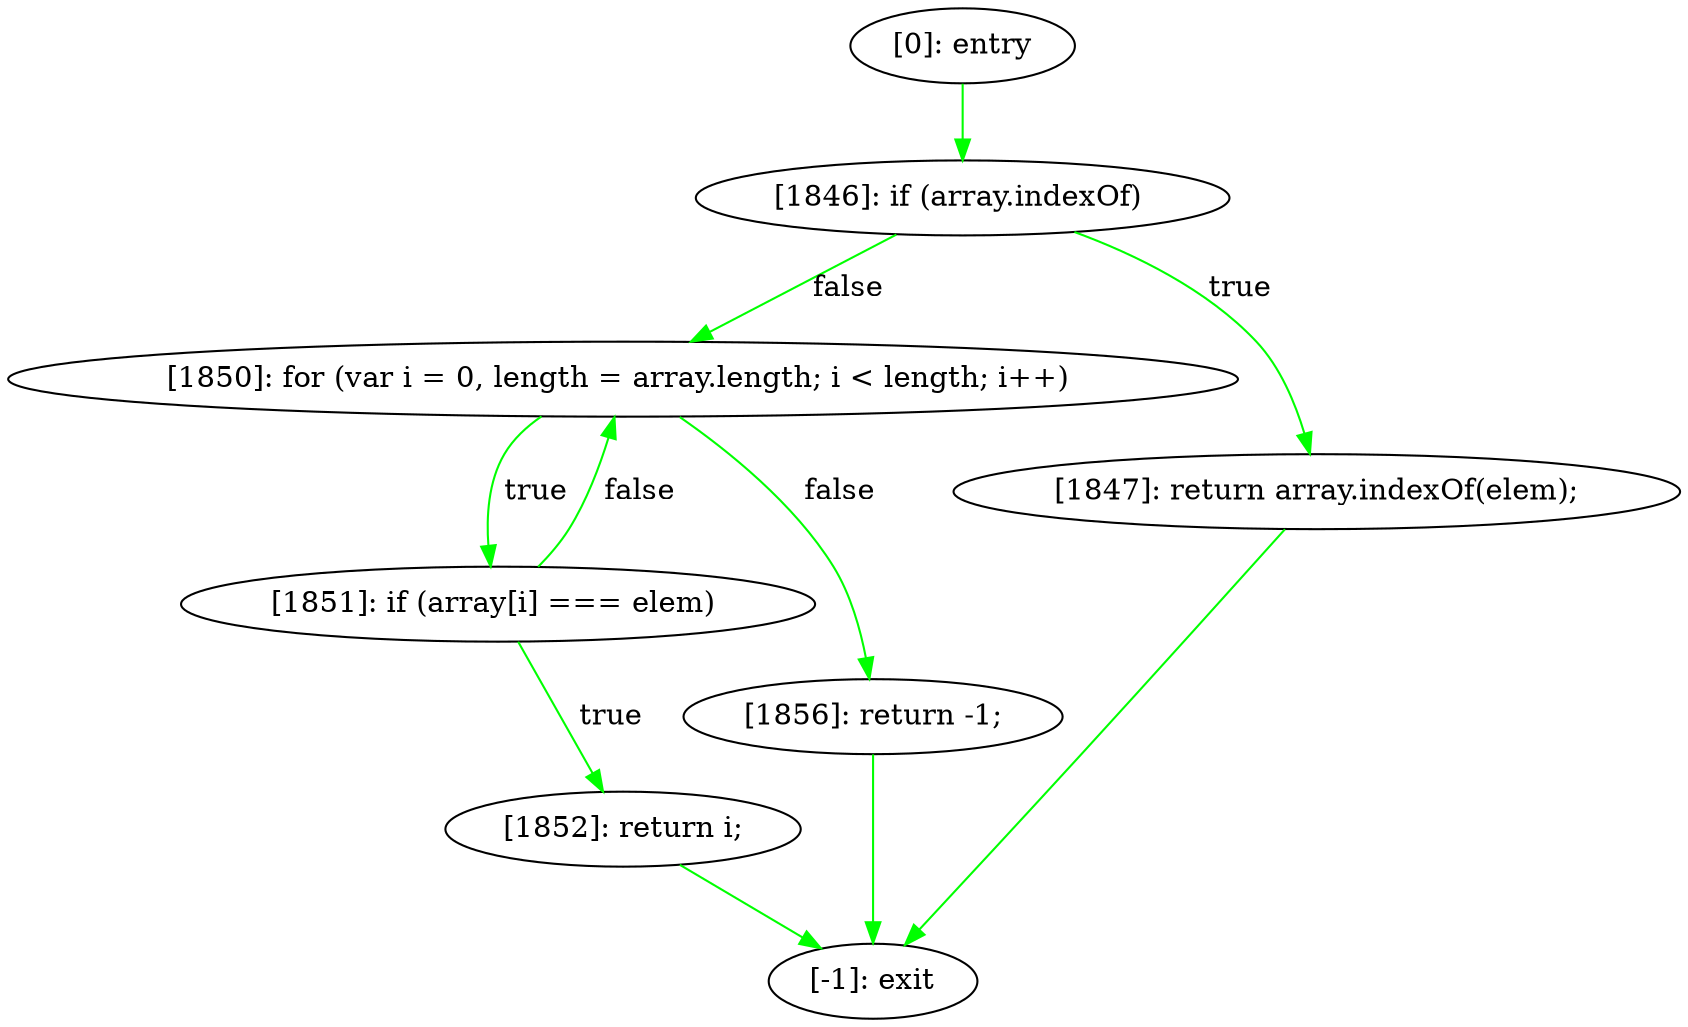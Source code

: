 digraph {
"0" [label="[1850]: for (var i = 0, length = array.length; i < length; i++) "] 
"1" [label="[1851]: if (array[i] === elem) "] 
"2" [label="[1856]: return -1;\n"] 
"3" [label="[-1]: exit"] 
"4" [label="[0]: entry"] 
"5" [label="[1852]: return i;\n"] 
"6" [label="[1847]: return array.indexOf(elem);\n"] 
"7" [label="[1846]: if (array.indexOf) "] 
"0" -> "2" [label="false" color="green"] 
"0" -> "1" [label="true" color="green"] 
"1" -> "5" [label="true" color="green"] 
"1" -> "0" [label="false" color="green"] 
"2" -> "3" [label="" color="green"] 
"4" -> "7" [label="" color="green"] 
"5" -> "3" [label="" color="green"] 
"6" -> "3" [label="" color="green"] 
"7" -> "6" [label="true" color="green"] 
"7" -> "0" [label="false" color="green"] 
}
